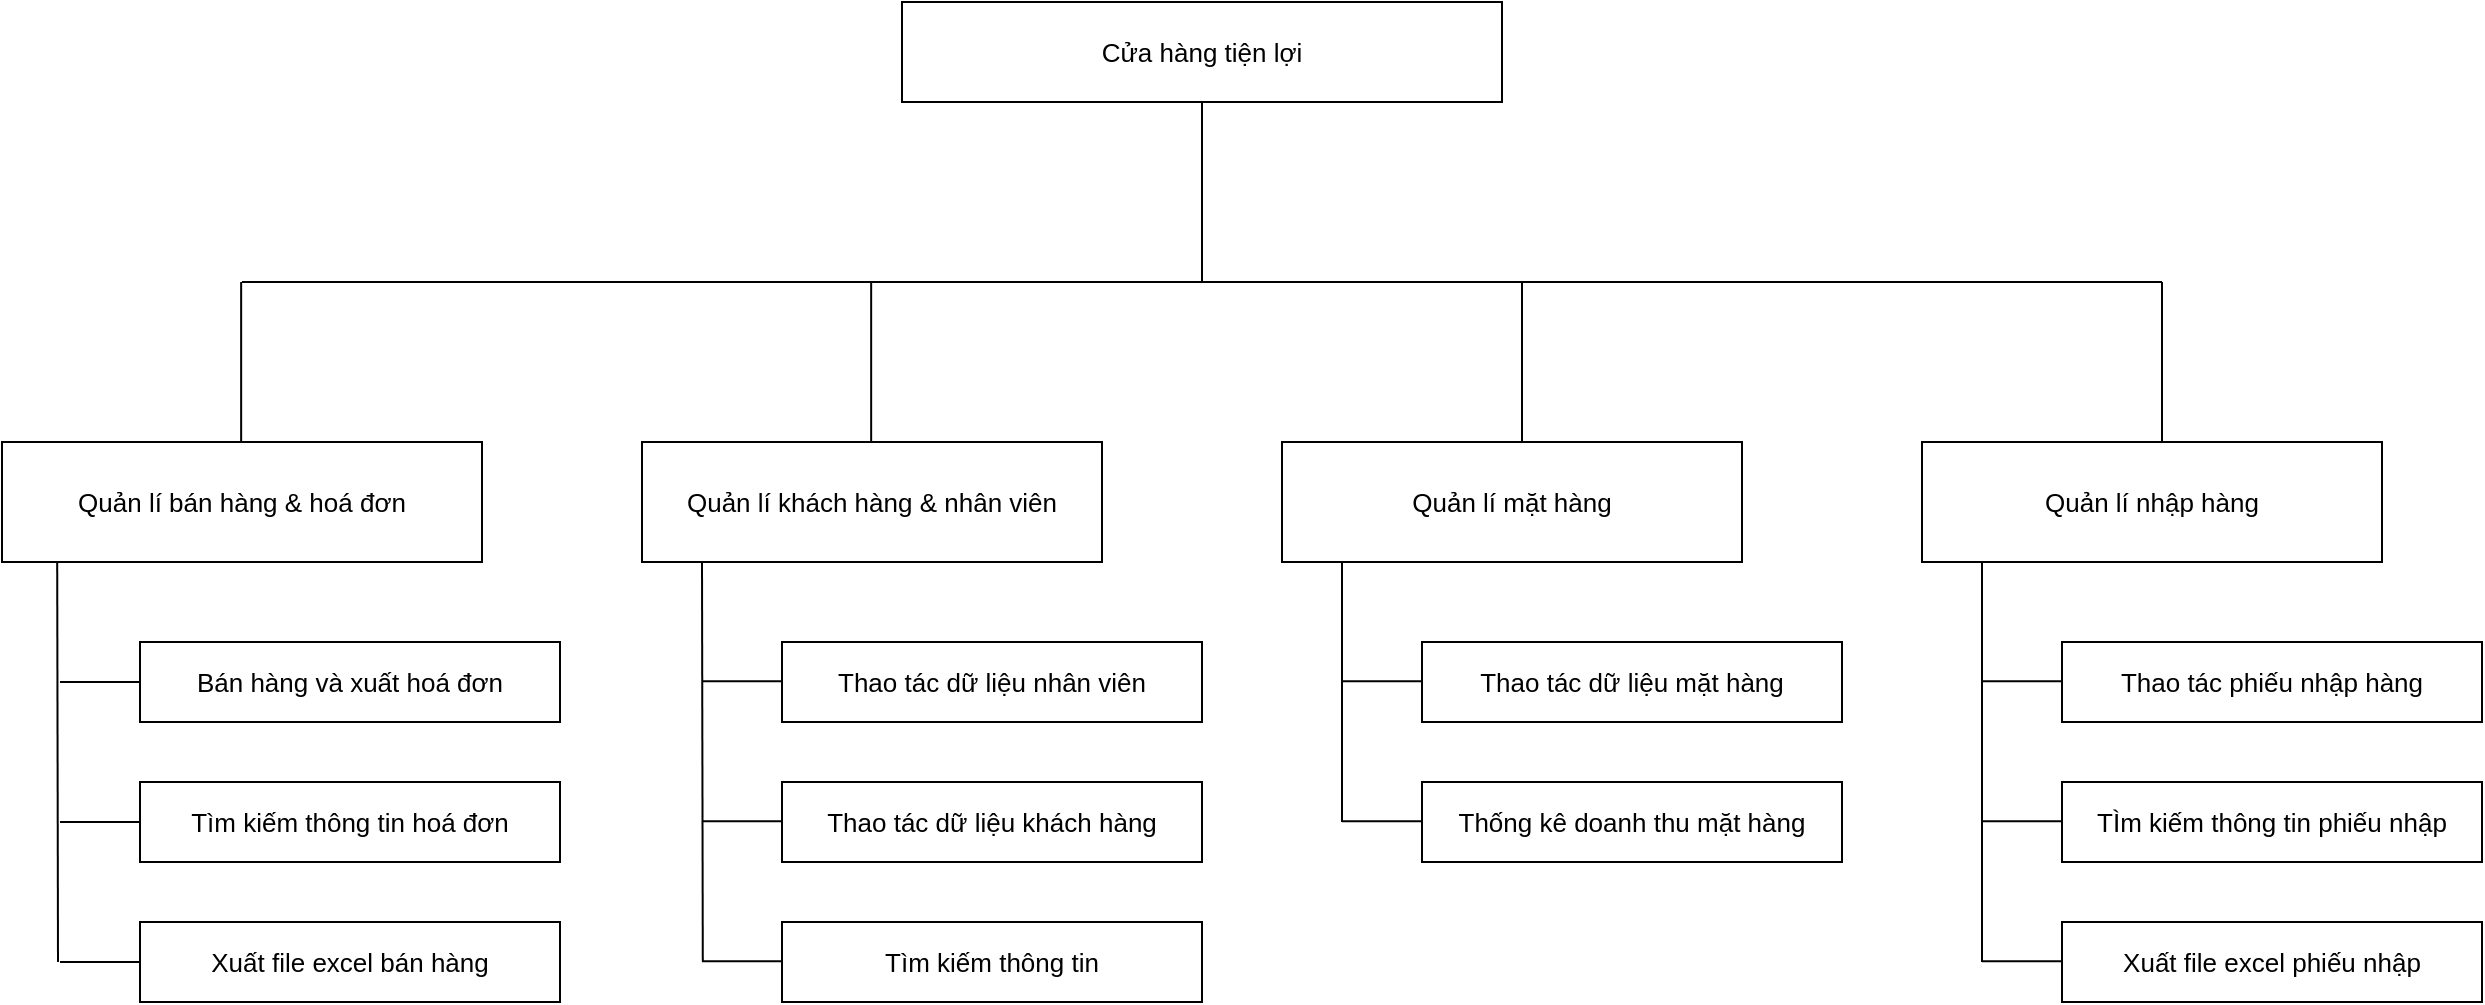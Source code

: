 <mxfile version="16.5.1" type="device"><diagram id="92L5jAQkC2fiGvGHDokP" name="Page-1"><mxGraphModel dx="1174" dy="811" grid="1" gridSize="10" guides="1" tooltips="1" connect="1" arrows="1" fold="1" page="1" pageScale="1" pageWidth="3300" pageHeight="4681" math="0" shadow="0"><root><mxCell id="0"/><mxCell id="1" parent="0"/><mxCell id="GFVEJJ_aib_kxutZr2nF-1" value="Cửa hàng tiện lợi" style="rounded=0;whiteSpace=wrap;html=1;fontSize=13;verticalAlign=middle;shadow=0;" parent="1" vertex="1"><mxGeometry x="1110" y="500" width="300" height="50" as="geometry"/></mxCell><mxCell id="GFVEJJ_aib_kxutZr2nF-2" value="" style="endArrow=none;html=1;fontSize=13;verticalAlign=middle;shadow=0;" parent="1" edge="1"><mxGeometry width="50" height="50" relative="1" as="geometry"><mxPoint x="1260" y="640" as="sourcePoint"/><mxPoint x="1260" y="550" as="targetPoint"/><Array as="points"><mxPoint x="1260" y="600"/></Array></mxGeometry></mxCell><mxCell id="GFVEJJ_aib_kxutZr2nF-3" value="" style="endArrow=none;html=1;fontSize=13;verticalAlign=middle;shadow=0;" parent="1" edge="1"><mxGeometry width="50" height="50" relative="1" as="geometry"><mxPoint x="780" y="640" as="sourcePoint"/><mxPoint x="1740" y="640" as="targetPoint"/></mxGeometry></mxCell><mxCell id="GFVEJJ_aib_kxutZr2nF-4" value="" style="endArrow=none;html=1;fontSize=13;verticalAlign=middle;shadow=0;" parent="1" edge="1"><mxGeometry width="50" height="50" relative="1" as="geometry"><mxPoint x="779.57" y="720" as="sourcePoint"/><mxPoint x="779.57" y="640" as="targetPoint"/></mxGeometry></mxCell><mxCell id="GFVEJJ_aib_kxutZr2nF-8" value="Quản lí khách hàng &amp;amp; nhân viên" style="rounded=0;whiteSpace=wrap;html=1;fontSize=13;verticalAlign=middle;shadow=0;" parent="1" vertex="1"><mxGeometry x="980" y="720" width="230" height="60" as="geometry"/></mxCell><mxCell id="GFVEJJ_aib_kxutZr2nF-12" value="Quản lí bán hàng &amp;amp; hoá đơn" style="rounded=0;whiteSpace=wrap;html=1;fontSize=13;verticalAlign=middle;shadow=0;" parent="1" vertex="1"><mxGeometry x="660" y="720" width="240" height="60" as="geometry"/></mxCell><mxCell id="GFVEJJ_aib_kxutZr2nF-14" value="" style="endArrow=none;html=1;entryX=0.115;entryY=1.006;entryDx=0;entryDy=0;entryPerimeter=0;fontSize=13;verticalAlign=middle;shadow=0;" parent="1" target="GFVEJJ_aib_kxutZr2nF-12" edge="1"><mxGeometry width="50" height="50" relative="1" as="geometry"><mxPoint x="688" y="980" as="sourcePoint"/><mxPoint x="709" y="820" as="targetPoint"/></mxGeometry></mxCell><mxCell id="GFVEJJ_aib_kxutZr2nF-15" value="" style="endArrow=none;html=1;fontSize=13;verticalAlign=middle;shadow=0;" parent="1" edge="1"><mxGeometry width="50" height="50" relative="1" as="geometry"><mxPoint x="689" y="840" as="sourcePoint"/><mxPoint x="729" y="840" as="targetPoint"/></mxGeometry></mxCell><mxCell id="GFVEJJ_aib_kxutZr2nF-25" value="" style="endArrow=none;html=1;fontSize=13;verticalAlign=middle;shadow=0;" parent="1" edge="1"><mxGeometry width="50" height="50" relative="1" as="geometry"><mxPoint x="689" y="910" as="sourcePoint"/><mxPoint x="729" y="910" as="targetPoint"/></mxGeometry></mxCell><mxCell id="GFVEJJ_aib_kxutZr2nF-26" value="" style="endArrow=none;html=1;entryX=0;entryY=0.5;entryDx=0;entryDy=0;fontSize=13;verticalAlign=middle;shadow=0;" parent="1" edge="1"><mxGeometry width="50" height="50" relative="1" as="geometry"><mxPoint x="689" y="980" as="sourcePoint"/><mxPoint x="729" y="980" as="targetPoint"/></mxGeometry></mxCell><mxCell id="GR0yPedR7QF23eUGDt1d-8" value="" style="endArrow=none;html=1;entryX=0;entryY=0.5;entryDx=0;entryDy=0;fontSize=13;verticalAlign=middle;shadow=0;" parent="1" edge="1"><mxGeometry width="50" height="50" relative="1" as="geometry"><mxPoint x="1010" y="979.57" as="sourcePoint"/><mxPoint x="1050" y="979.57" as="targetPoint"/></mxGeometry></mxCell><mxCell id="GR0yPedR7QF23eUGDt1d-9" value="" style="endArrow=none;html=1;entryX=0.115;entryY=1.006;entryDx=0;entryDy=0;entryPerimeter=0;fontSize=13;verticalAlign=middle;shadow=0;" parent="1" edge="1"><mxGeometry width="50" height="50" relative="1" as="geometry"><mxPoint x="1010.4" y="979.64" as="sourcePoint"/><mxPoint x="1010.0" y="780.0" as="targetPoint"/></mxGeometry></mxCell><mxCell id="GR0yPedR7QF23eUGDt1d-10" value="" style="endArrow=none;html=1;entryX=0;entryY=0.5;entryDx=0;entryDy=0;fontSize=13;verticalAlign=middle;shadow=0;" parent="1" edge="1"><mxGeometry width="50" height="50" relative="1" as="geometry"><mxPoint x="1010" y="909.57" as="sourcePoint"/><mxPoint x="1050" y="909.57" as="targetPoint"/></mxGeometry></mxCell><mxCell id="GR0yPedR7QF23eUGDt1d-12" value="" style="endArrow=none;html=1;entryX=0;entryY=0.5;entryDx=0;entryDy=0;fontSize=13;verticalAlign=middle;shadow=0;" parent="1" edge="1"><mxGeometry width="50" height="50" relative="1" as="geometry"><mxPoint x="1010" y="839.57" as="sourcePoint"/><mxPoint x="1050" y="839.57" as="targetPoint"/></mxGeometry></mxCell><mxCell id="GR0yPedR7QF23eUGDt1d-22" value="Quản lí nhập hàng" style="rounded=0;whiteSpace=wrap;html=1;fontSize=13;verticalAlign=middle;shadow=0;" parent="1" vertex="1"><mxGeometry x="1620" y="720" width="230" height="60" as="geometry"/></mxCell><mxCell id="GR0yPedR7QF23eUGDt1d-24" value="" style="endArrow=none;html=1;entryX=0;entryY=0.5;entryDx=0;entryDy=0;fontSize=13;verticalAlign=middle;shadow=0;" parent="1" edge="1"><mxGeometry width="50" height="50" relative="1" as="geometry"><mxPoint x="1650" y="979.57" as="sourcePoint"/><mxPoint x="1690" y="979.57" as="targetPoint"/></mxGeometry></mxCell><mxCell id="GR0yPedR7QF23eUGDt1d-25" value="" style="endArrow=none;html=1;entryX=0.115;entryY=1.006;entryDx=0;entryDy=0;entryPerimeter=0;fontSize=13;verticalAlign=middle;shadow=0;" parent="1" edge="1"><mxGeometry width="50" height="50" relative="1" as="geometry"><mxPoint x="1650" y="980" as="sourcePoint"/><mxPoint x="1650" y="780" as="targetPoint"/></mxGeometry></mxCell><mxCell id="GR0yPedR7QF23eUGDt1d-26" value="" style="endArrow=none;html=1;entryX=0;entryY=0.5;entryDx=0;entryDy=0;fontSize=13;verticalAlign=middle;shadow=0;" parent="1" edge="1"><mxGeometry width="50" height="50" relative="1" as="geometry"><mxPoint x="1650" y="909.57" as="sourcePoint"/><mxPoint x="1690" y="909.57" as="targetPoint"/></mxGeometry></mxCell><mxCell id="GR0yPedR7QF23eUGDt1d-28" value="" style="endArrow=none;html=1;entryX=0;entryY=0.5;entryDx=0;entryDy=0;fontSize=13;verticalAlign=middle;shadow=0;" parent="1" edge="1"><mxGeometry width="50" height="50" relative="1" as="geometry"><mxPoint x="1650" y="839.57" as="sourcePoint"/><mxPoint x="1690" y="839.57" as="targetPoint"/></mxGeometry></mxCell><mxCell id="GR0yPedR7QF23eUGDt1d-30" value="" style="endArrow=none;html=1;fontSize=13;verticalAlign=middle;shadow=0;" parent="1" edge="1"><mxGeometry width="50" height="50" relative="1" as="geometry"><mxPoint x="1094.58" y="720" as="sourcePoint"/><mxPoint x="1094.58" y="640" as="targetPoint"/></mxGeometry></mxCell><mxCell id="GR0yPedR7QF23eUGDt1d-31" value="" style="endArrow=none;html=1;fontSize=13;verticalAlign=middle;shadow=0;" parent="1" edge="1"><mxGeometry width="50" height="50" relative="1" as="geometry"><mxPoint x="1740" y="720" as="sourcePoint"/><mxPoint x="1740" y="640" as="targetPoint"/></mxGeometry></mxCell><mxCell id="S1Wh0AJSZVCLUAmWsBHw-1" value="Quản lí mặt hàng" style="rounded=0;whiteSpace=wrap;html=1;fontSize=13;verticalAlign=middle;shadow=0;" parent="1" vertex="1"><mxGeometry x="1300" y="720" width="230" height="60" as="geometry"/></mxCell><mxCell id="S1Wh0AJSZVCLUAmWsBHw-4" value="" style="endArrow=none;html=1;entryX=0.115;entryY=1.006;entryDx=0;entryDy=0;entryPerimeter=0;fontSize=13;verticalAlign=middle;shadow=0;" parent="1" edge="1"><mxGeometry width="50" height="50" relative="1" as="geometry"><mxPoint x="1330" y="910" as="sourcePoint"/><mxPoint x="1330" y="780" as="targetPoint"/></mxGeometry></mxCell><mxCell id="S1Wh0AJSZVCLUAmWsBHw-5" value="" style="endArrow=none;html=1;entryX=0;entryY=0.5;entryDx=0;entryDy=0;fontSize=13;verticalAlign=middle;shadow=0;" parent="1" edge="1"><mxGeometry width="50" height="50" relative="1" as="geometry"><mxPoint x="1330" y="909.57" as="sourcePoint"/><mxPoint x="1370" y="909.57" as="targetPoint"/></mxGeometry></mxCell><mxCell id="S1Wh0AJSZVCLUAmWsBHw-7" value="" style="endArrow=none;html=1;entryX=0;entryY=0.5;entryDx=0;entryDy=0;fontSize=13;verticalAlign=middle;shadow=0;" parent="1" edge="1"><mxGeometry width="50" height="50" relative="1" as="geometry"><mxPoint x="1330" y="839.57" as="sourcePoint"/><mxPoint x="1370" y="839.57" as="targetPoint"/></mxGeometry></mxCell><mxCell id="S1Wh0AJSZVCLUAmWsBHw-10" value="" style="endArrow=none;html=1;fontSize=13;verticalAlign=middle;shadow=0;" parent="1" edge="1"><mxGeometry width="50" height="50" relative="1" as="geometry"><mxPoint x="1420" y="720" as="sourcePoint"/><mxPoint x="1420" y="640" as="targetPoint"/></mxGeometry></mxCell><mxCell id="e_3d_Lh46BHUVqshDs6b-5" value="Bán hàng và xuất hoá đơn" style="rounded=0;whiteSpace=wrap;html=1;fontSize=13;verticalAlign=middle;shadow=0;" vertex="1" parent="1"><mxGeometry x="729" y="820" width="210" height="40" as="geometry"/></mxCell><mxCell id="e_3d_Lh46BHUVqshDs6b-6" value="Xuất file excel bán hàng" style="rounded=0;whiteSpace=wrap;html=1;fontSize=13;verticalAlign=middle;shadow=0;" vertex="1" parent="1"><mxGeometry x="729" y="960" width="210" height="40" as="geometry"/></mxCell><mxCell id="e_3d_Lh46BHUVqshDs6b-7" value="Tìm kiếm thông tin hoá đơn" style="rounded=0;whiteSpace=wrap;html=1;fontSize=13;verticalAlign=middle;shadow=0;" vertex="1" parent="1"><mxGeometry x="729" y="890" width="210" height="40" as="geometry"/></mxCell><mxCell id="e_3d_Lh46BHUVqshDs6b-8" value="Thao tác dữ liệu nhân viên" style="rounded=0;whiteSpace=wrap;html=1;fontSize=13;verticalAlign=middle;shadow=0;" vertex="1" parent="1"><mxGeometry x="1050" y="820" width="210" height="40" as="geometry"/></mxCell><mxCell id="e_3d_Lh46BHUVqshDs6b-9" value="Thao tác dữ liệu khách hàng" style="rounded=0;whiteSpace=wrap;html=1;fontSize=13;verticalAlign=middle;shadow=0;" vertex="1" parent="1"><mxGeometry x="1050" y="890" width="210" height="40" as="geometry"/></mxCell><mxCell id="e_3d_Lh46BHUVqshDs6b-10" value="Tìm kiếm thông tin" style="rounded=0;whiteSpace=wrap;html=1;fontSize=13;verticalAlign=middle;shadow=0;" vertex="1" parent="1"><mxGeometry x="1050" y="960" width="210" height="40" as="geometry"/></mxCell><mxCell id="e_3d_Lh46BHUVqshDs6b-11" value="Thao tác dữ liệu mặt hàng" style="rounded=0;whiteSpace=wrap;html=1;fontSize=13;verticalAlign=middle;shadow=0;" vertex="1" parent="1"><mxGeometry x="1370" y="820" width="210" height="40" as="geometry"/></mxCell><mxCell id="e_3d_Lh46BHUVqshDs6b-12" value="Thống kê doanh thu mặt hàng" style="rounded=0;whiteSpace=wrap;html=1;fontSize=13;verticalAlign=middle;shadow=0;" vertex="1" parent="1"><mxGeometry x="1370" y="890" width="210" height="40" as="geometry"/></mxCell><mxCell id="e_3d_Lh46BHUVqshDs6b-13" value="Thao tác phiếu nhập hàng" style="rounded=0;whiteSpace=wrap;html=1;fontSize=13;verticalAlign=middle;shadow=0;" vertex="1" parent="1"><mxGeometry x="1690" y="820" width="210" height="40" as="geometry"/></mxCell><mxCell id="e_3d_Lh46BHUVqshDs6b-14" value="TÌm kiếm thông tin phiếu nhập" style="rounded=0;whiteSpace=wrap;html=1;fontSize=13;verticalAlign=middle;shadow=0;" vertex="1" parent="1"><mxGeometry x="1690" y="890" width="210" height="40" as="geometry"/></mxCell><mxCell id="e_3d_Lh46BHUVqshDs6b-15" value="Xuất file excel phiếu nhập" style="rounded=0;whiteSpace=wrap;html=1;fontSize=13;verticalAlign=middle;shadow=0;" vertex="1" parent="1"><mxGeometry x="1690" y="960" width="210" height="40" as="geometry"/></mxCell></root></mxGraphModel></diagram></mxfile>